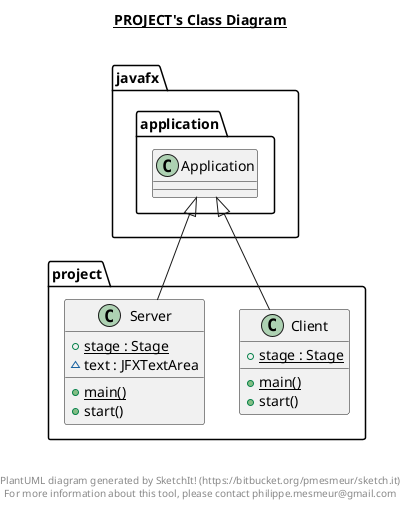 @startuml

title __PROJECT's Class Diagram__\n

  namespace project {
    class project.Client {
        {static} + stage : Stage
        {static} + main()
        + start()
    }
  }
  

  namespace project {
    class project.Server {
        {static} + stage : Stage
        ~ text : JFXTextArea
        {static} + main()
        + start()
    }
  }
  

  project.Client -up-|> javafx.application.Application
  project.Server -up-|> javafx.application.Application


right footer


PlantUML diagram generated by SketchIt! (https://bitbucket.org/pmesmeur/sketch.it)
For more information about this tool, please contact philippe.mesmeur@gmail.com
endfooter

@enduml
